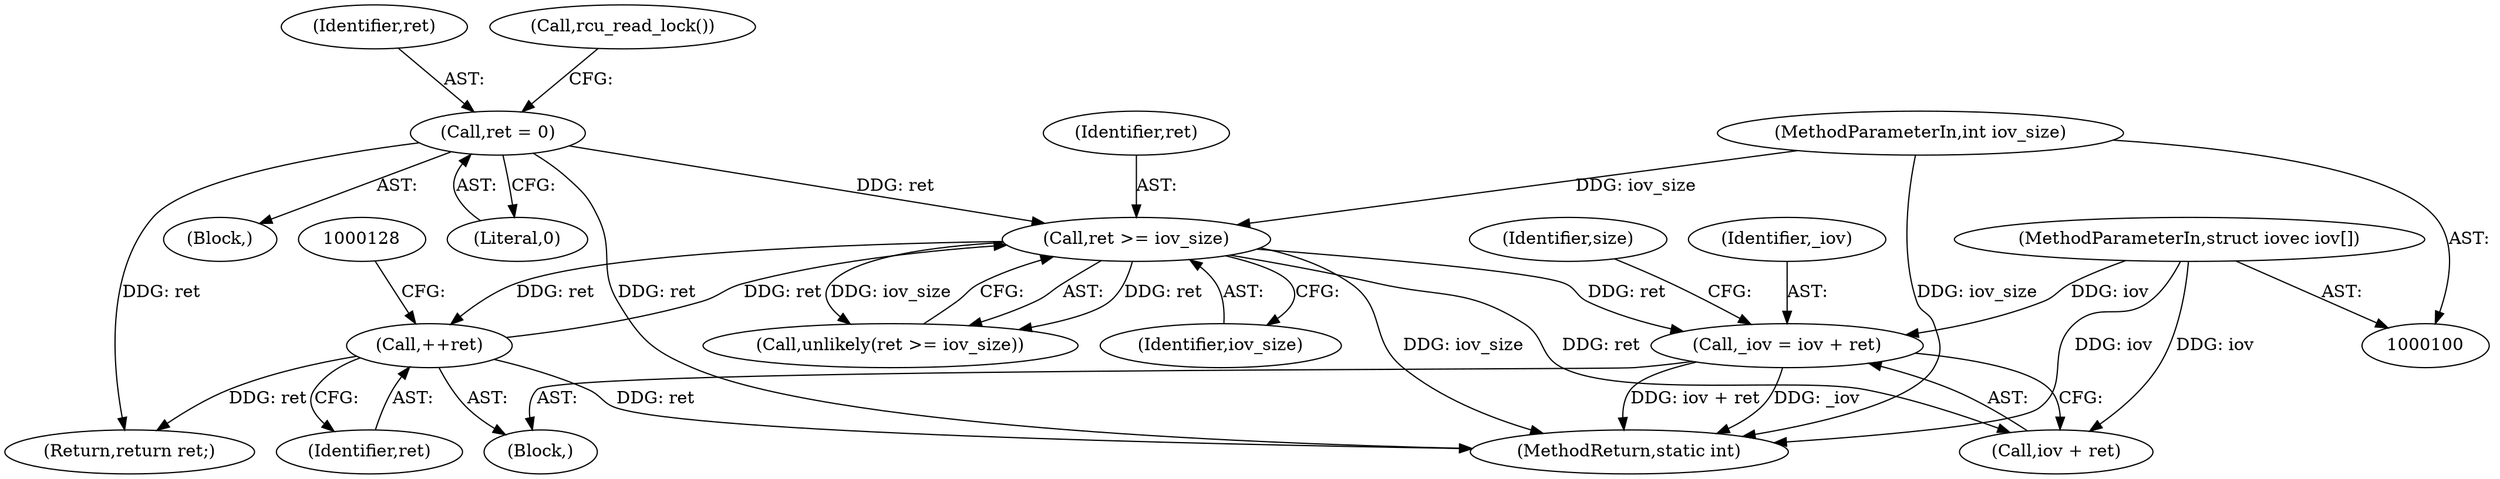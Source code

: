 digraph "0_linux_bd97120fc3d1a11f3124c7c9ba1d91f51829eb85@integer" {
"1000160" [label="(Call,_iov = iov + ret)"];
"1000104" [label="(MethodParameterIn,struct iovec iov[])"];
"1000135" [label="(Call,ret >= iov_size)"];
"1000208" [label="(Call,++ret)"];
"1000115" [label="(Call,ret = 0)"];
"1000105" [label="(MethodParameterIn,int iov_size)"];
"1000116" [label="(Identifier,ret)"];
"1000117" [label="(Literal,0)"];
"1000106" [label="(Block,)"];
"1000136" [label="(Identifier,ret)"];
"1000115" [label="(Call,ret = 0)"];
"1000166" [label="(Identifier,size)"];
"1000213" [label="(MethodReturn,static int)"];
"1000118" [label="(Call,rcu_read_lock())"];
"1000135" [label="(Call,ret >= iov_size)"];
"1000208" [label="(Call,++ret)"];
"1000137" [label="(Identifier,iov_size)"];
"1000131" [label="(Block,)"];
"1000211" [label="(Return,return ret;)"];
"1000161" [label="(Identifier,_iov)"];
"1000134" [label="(Call,unlikely(ret >= iov_size))"];
"1000209" [label="(Identifier,ret)"];
"1000160" [label="(Call,_iov = iov + ret)"];
"1000162" [label="(Call,iov + ret)"];
"1000104" [label="(MethodParameterIn,struct iovec iov[])"];
"1000105" [label="(MethodParameterIn,int iov_size)"];
"1000160" -> "1000131"  [label="AST: "];
"1000160" -> "1000162"  [label="CFG: "];
"1000161" -> "1000160"  [label="AST: "];
"1000162" -> "1000160"  [label="AST: "];
"1000166" -> "1000160"  [label="CFG: "];
"1000160" -> "1000213"  [label="DDG: iov + ret"];
"1000160" -> "1000213"  [label="DDG: _iov"];
"1000104" -> "1000160"  [label="DDG: iov"];
"1000135" -> "1000160"  [label="DDG: ret"];
"1000104" -> "1000100"  [label="AST: "];
"1000104" -> "1000213"  [label="DDG: iov"];
"1000104" -> "1000162"  [label="DDG: iov"];
"1000135" -> "1000134"  [label="AST: "];
"1000135" -> "1000137"  [label="CFG: "];
"1000136" -> "1000135"  [label="AST: "];
"1000137" -> "1000135"  [label="AST: "];
"1000134" -> "1000135"  [label="CFG: "];
"1000135" -> "1000213"  [label="DDG: iov_size"];
"1000135" -> "1000134"  [label="DDG: ret"];
"1000135" -> "1000134"  [label="DDG: iov_size"];
"1000208" -> "1000135"  [label="DDG: ret"];
"1000115" -> "1000135"  [label="DDG: ret"];
"1000105" -> "1000135"  [label="DDG: iov_size"];
"1000135" -> "1000162"  [label="DDG: ret"];
"1000135" -> "1000208"  [label="DDG: ret"];
"1000208" -> "1000131"  [label="AST: "];
"1000208" -> "1000209"  [label="CFG: "];
"1000209" -> "1000208"  [label="AST: "];
"1000128" -> "1000208"  [label="CFG: "];
"1000208" -> "1000213"  [label="DDG: ret"];
"1000208" -> "1000211"  [label="DDG: ret"];
"1000115" -> "1000106"  [label="AST: "];
"1000115" -> "1000117"  [label="CFG: "];
"1000116" -> "1000115"  [label="AST: "];
"1000117" -> "1000115"  [label="AST: "];
"1000118" -> "1000115"  [label="CFG: "];
"1000115" -> "1000213"  [label="DDG: ret"];
"1000115" -> "1000211"  [label="DDG: ret"];
"1000105" -> "1000100"  [label="AST: "];
"1000105" -> "1000213"  [label="DDG: iov_size"];
}
